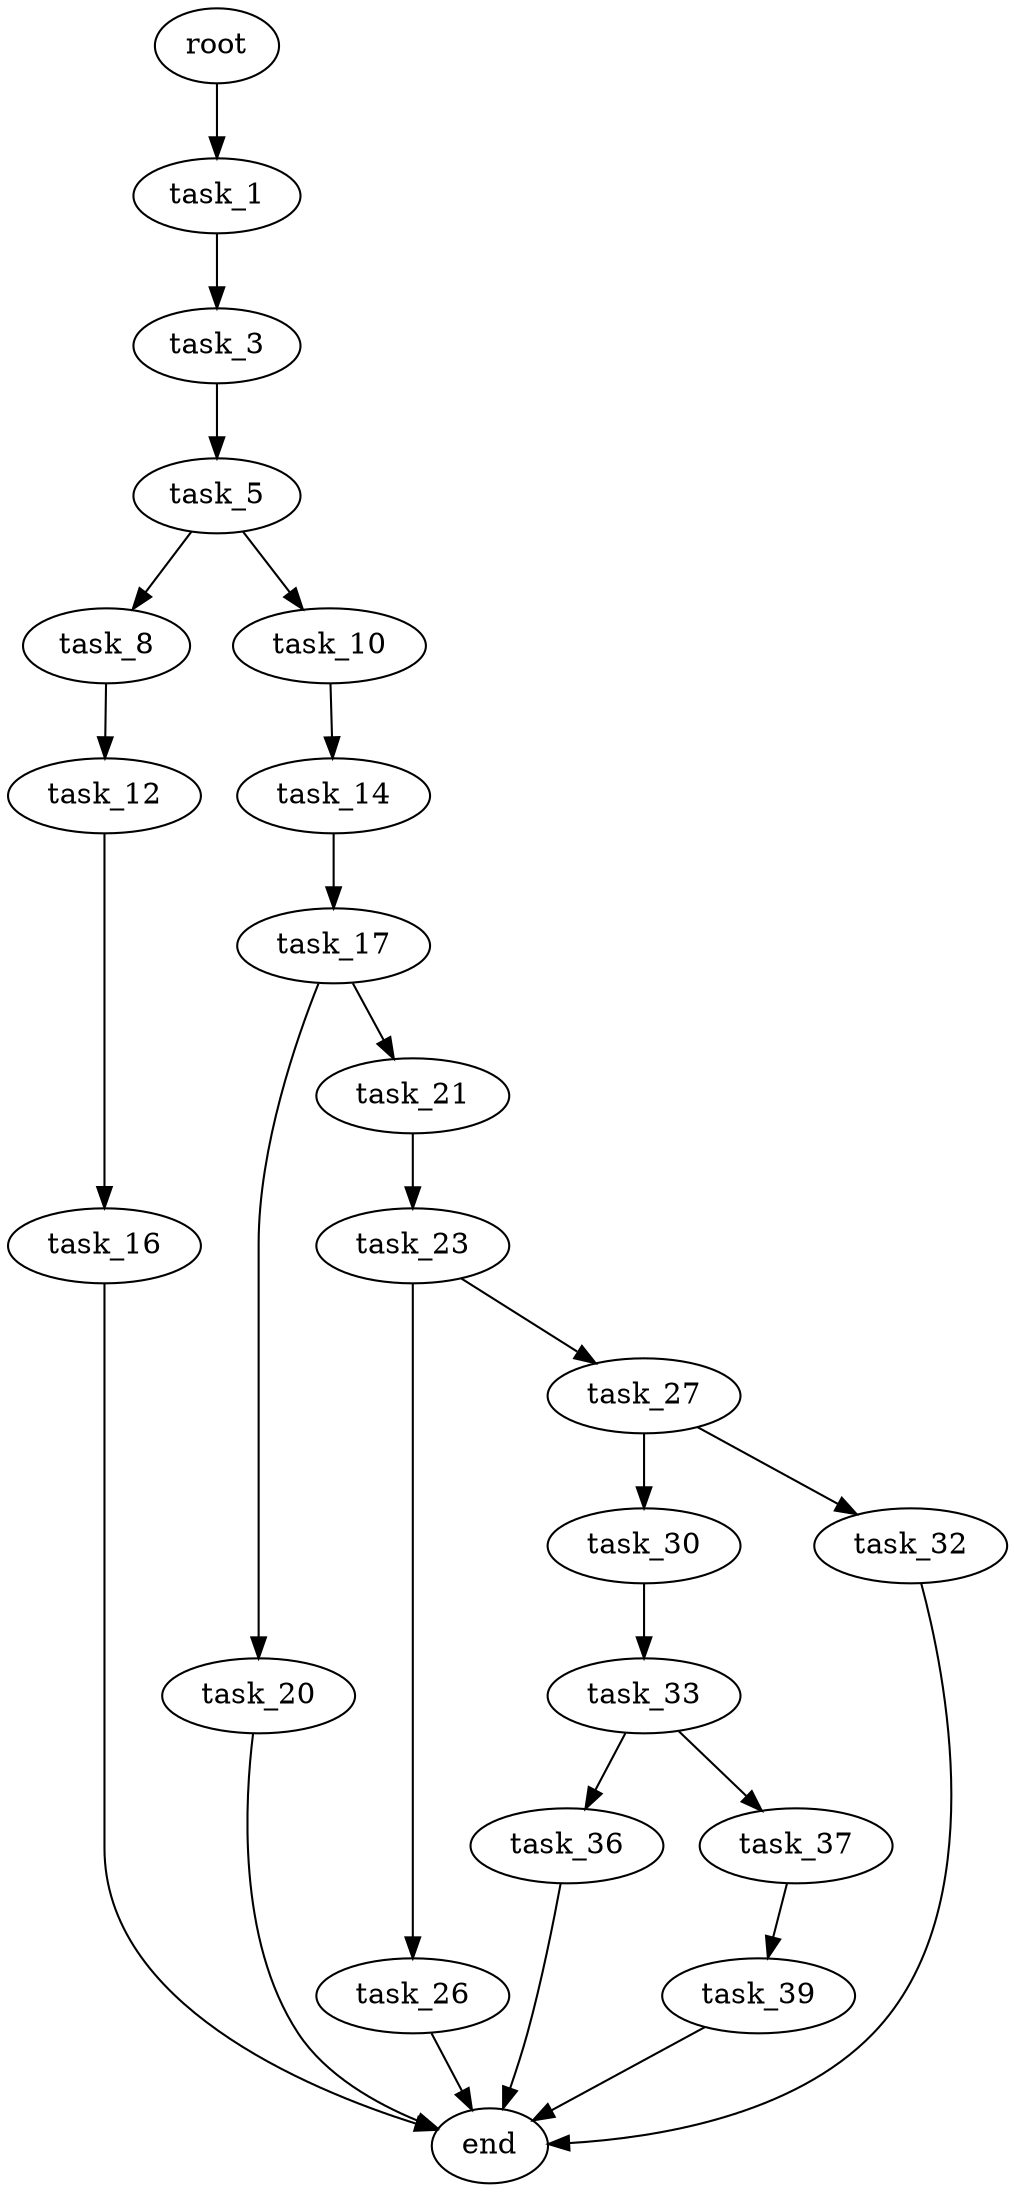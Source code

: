 digraph G {
  root [size="0.000000"];
  task_1 [size="549755813888.000000"];
  task_3 [size="28991029248.000000"];
  task_5 [size="681627717056.000000"];
  task_8 [size="1073741824000.000000"];
  task_10 [size="7795346956.000000"];
  task_12 [size="8589934592.000000"];
  task_14 [size="97858048513.000000"];
  task_16 [size="4030991448.000000"];
  task_17 [size="68719476736.000000"];
  end [size="0.000000"];
  task_20 [size="68719476736.000000"];
  task_21 [size="102945353220.000000"];
  task_23 [size="3712224955.000000"];
  task_26 [size="8361198581.000000"];
  task_27 [size="28991029248.000000"];
  task_30 [size="1073741824000.000000"];
  task_32 [size="44568088878.000000"];
  task_33 [size="28991029248.000000"];
  task_36 [size="1073741824000.000000"];
  task_37 [size="7530974316.000000"];
  task_39 [size="37216762346.000000"];

  root -> task_1 [size="1.000000"];
  task_1 -> task_3 [size="536870912.000000"];
  task_3 -> task_5 [size="75497472.000000"];
  task_5 -> task_8 [size="536870912.000000"];
  task_5 -> task_10 [size="536870912.000000"];
  task_8 -> task_12 [size="838860800.000000"];
  task_10 -> task_14 [size="134217728.000000"];
  task_12 -> task_16 [size="33554432.000000"];
  task_14 -> task_17 [size="75497472.000000"];
  task_16 -> end [size="1.000000"];
  task_17 -> task_20 [size="134217728.000000"];
  task_17 -> task_21 [size="134217728.000000"];
  task_20 -> end [size="1.000000"];
  task_21 -> task_23 [size="134217728.000000"];
  task_23 -> task_26 [size="75497472.000000"];
  task_23 -> task_27 [size="75497472.000000"];
  task_26 -> end [size="1.000000"];
  task_27 -> task_30 [size="75497472.000000"];
  task_27 -> task_32 [size="75497472.000000"];
  task_30 -> task_33 [size="838860800.000000"];
  task_32 -> end [size="1.000000"];
  task_33 -> task_36 [size="75497472.000000"];
  task_33 -> task_37 [size="75497472.000000"];
  task_36 -> end [size="1.000000"];
  task_37 -> task_39 [size="209715200.000000"];
  task_39 -> end [size="1.000000"];
}
